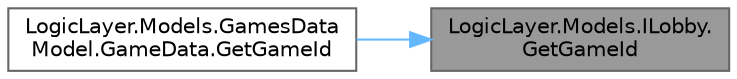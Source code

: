 digraph "LogicLayer.Models.ILobby.GetGameId"
{
 // LATEX_PDF_SIZE
  bgcolor="transparent";
  edge [fontname=Helvetica,fontsize=10,labelfontname=Helvetica,labelfontsize=10];
  node [fontname=Helvetica,fontsize=10,shape=box,height=0.2,width=0.4];
  rankdir="RL";
  Node1 [id="Node000001",label="LogicLayer.Models.ILobby.\lGetGameId",height=0.2,width=0.4,color="gray40", fillcolor="grey60", style="filled", fontcolor="black",tooltip="Retrieves the unique ID of the lobby."];
  Node1 -> Node2 [id="edge1_Node000001_Node000002",dir="back",color="steelblue1",style="solid",tooltip=" "];
  Node2 [id="Node000002",label="LogicLayer.Models.GamesData\lModel.GameData.GetGameId",height=0.2,width=0.4,color="grey40", fillcolor="white", style="filled",URL="$class_logic_layer_1_1_models_1_1_games_data_model_1_1_game_data.html#a7f9ffa0923dabfd5f15ca90c4cd23f83",tooltip="Retrieves the unique game ID."];
}
